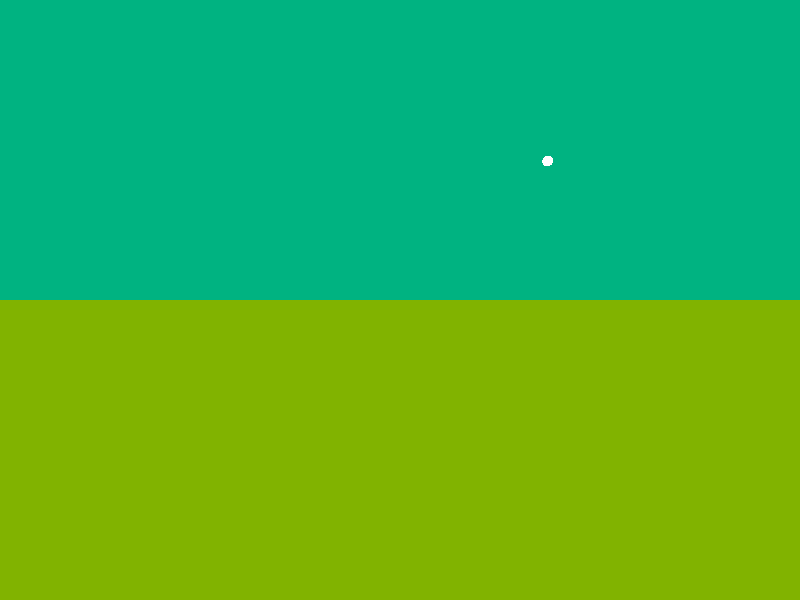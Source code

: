 #version 3.7; // 3.7

global_settings{
  assumed_gamma 1.0
}

#default { 
  finish { 
    ambient 0.1 
    diffuse 0.9 
  }
}

#include "colors.inc"
#include "textures.inc"

// camera ----------------------------------
camera {
  location  <0.0 , 1.0 ,-3.0>
  look_at   <0.0 , 1.0 , 0.0>
  right x*image_width/image_height
  angle 75 
}

// sun -------------------------------------
light_source{
  <0.85, 1.8, 0>
  color White
}

// ground ----------------------------------
plane{ 
  <0,1,0>, 0
  texture{
    pigment{ color rgb<0.22,0.45,0>}
    finish { phong 0.1 }
  } // end of texture
} // end of plane

// sky ----------------------------------
plane{ 
  <0,1,0>, 0
  texture{
    pigment{ color rgb<0,0.45,0.22>}
    finish { phong 0.1 }
  } // end of texture
  translate<0, 3.0, 0>
} // end of plane

// objects in scene ------------------------
sphere{ 
  <0,0,0>, 0.03
  texture {
    pigment{ color rgb<1,1,1>*10}
    finish { 
      phong 1 
    }
  } // end of texture
  translate<0.85,1.8,0>
  no_shadow
} // end of sphere
